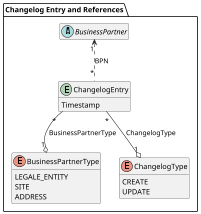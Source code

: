 @startuml changelog-entry

skinparam dpi 50

package "Changelog Entry and References" {
  abstract class BusinessPartner {  }
  
  entity ChangelogEntry {
    Timestamp
  }

  enum BusinessPartnerType {
    LEGALE_ENTITY
    SITE
    ADDRESS
  }

  enum ChangelogType {
    CREATE
    UPDATE
  }

  ChangelogEntry "*" .u.> "1" BusinessPartner : BPN

  ChangelogEntry "*" -d-o "1" BusinessPartnerType : BusinessPartnerType
  ChangelogEntry "*" -d-o "1" ChangelogType : ChangelogType
}

hide methods
hide BusinessPartner members
@enduml